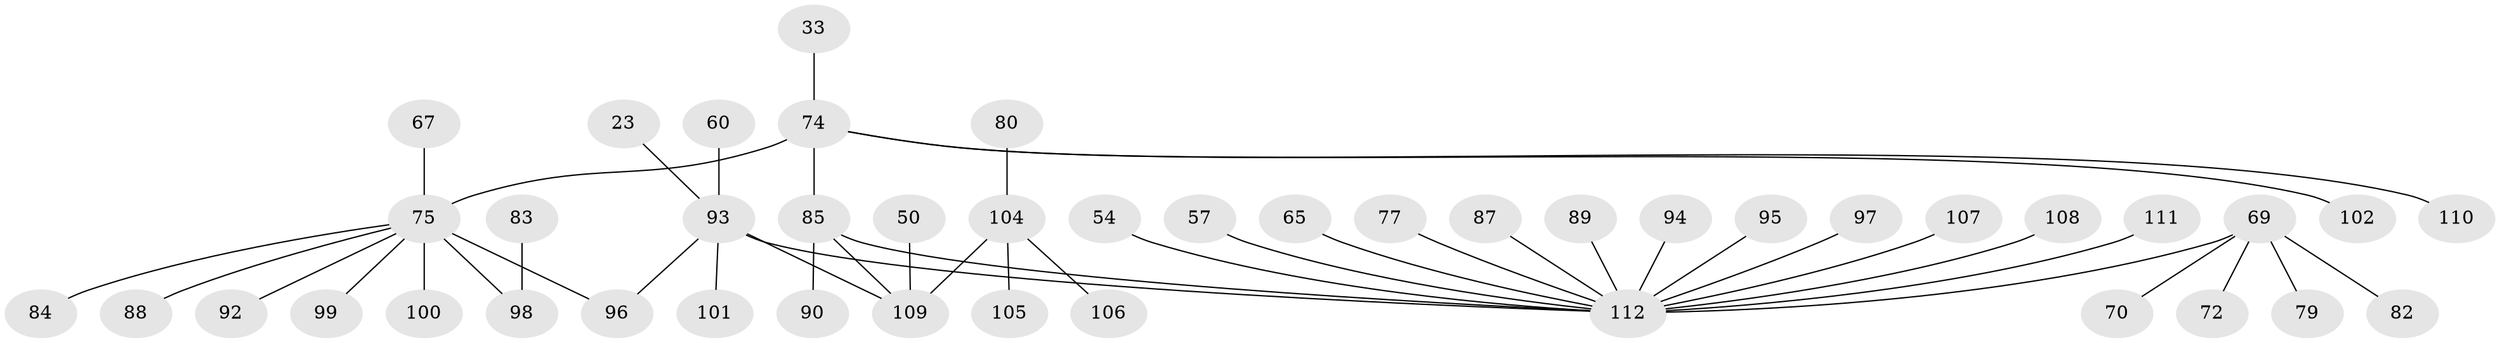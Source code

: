 // original degree distribution, {5: 0.05357142857142857, 8: 0.008928571428571428, 2: 0.25, 3: 0.11607142857142858, 6: 0.017857142857142856, 4: 0.09821428571428571, 1: 0.45535714285714285}
// Generated by graph-tools (version 1.1) at 2025/44/03/04/25 21:44:58]
// undirected, 44 vertices, 45 edges
graph export_dot {
graph [start="1"]
  node [color=gray90,style=filled];
  23;
  33;
  50;
  54;
  57;
  60;
  65;
  67;
  69 [super="+25"];
  70;
  72 [super="+53"];
  74 [super="+46+8"];
  75 [super="+34+18"];
  77;
  79 [super="+76"];
  80;
  82;
  83;
  84;
  85 [super="+39"];
  87;
  88;
  89;
  90 [super="+44"];
  92;
  93 [super="+61+51+91+13"];
  94;
  95;
  96 [super="+48+64"];
  97 [super="+63"];
  98 [super="+52"];
  99;
  100;
  101;
  102 [super="+38"];
  104 [super="+73"];
  105;
  106;
  107 [super="+68+71"];
  108 [super="+56"];
  109 [super="+11"];
  110;
  111 [super="+41"];
  112 [super="+37+103+81"];
  23 -- 93;
  33 -- 74;
  50 -- 109;
  54 -- 112;
  57 -- 112;
  60 -- 93;
  65 -- 112;
  67 -- 75;
  69 -- 70;
  69 -- 82;
  69 -- 72;
  69 -- 112 [weight=4];
  69 -- 79;
  74 -- 75 [weight=2];
  74 -- 110;
  74 -- 85;
  74 -- 102;
  75 -- 100;
  75 -- 88;
  75 -- 99;
  75 -- 84;
  75 -- 92;
  75 -- 98;
  75 -- 96;
  77 -- 112;
  80 -- 104;
  83 -- 98;
  85 -- 109;
  85 -- 90;
  85 -- 112;
  87 -- 112;
  89 -- 112;
  93 -- 101;
  93 -- 109 [weight=2];
  93 -- 96;
  93 -- 112 [weight=3];
  94 -- 112;
  95 -- 112;
  97 -- 112;
  104 -- 106;
  104 -- 105;
  104 -- 109;
  107 -- 112;
  108 -- 112;
  111 -- 112;
}
